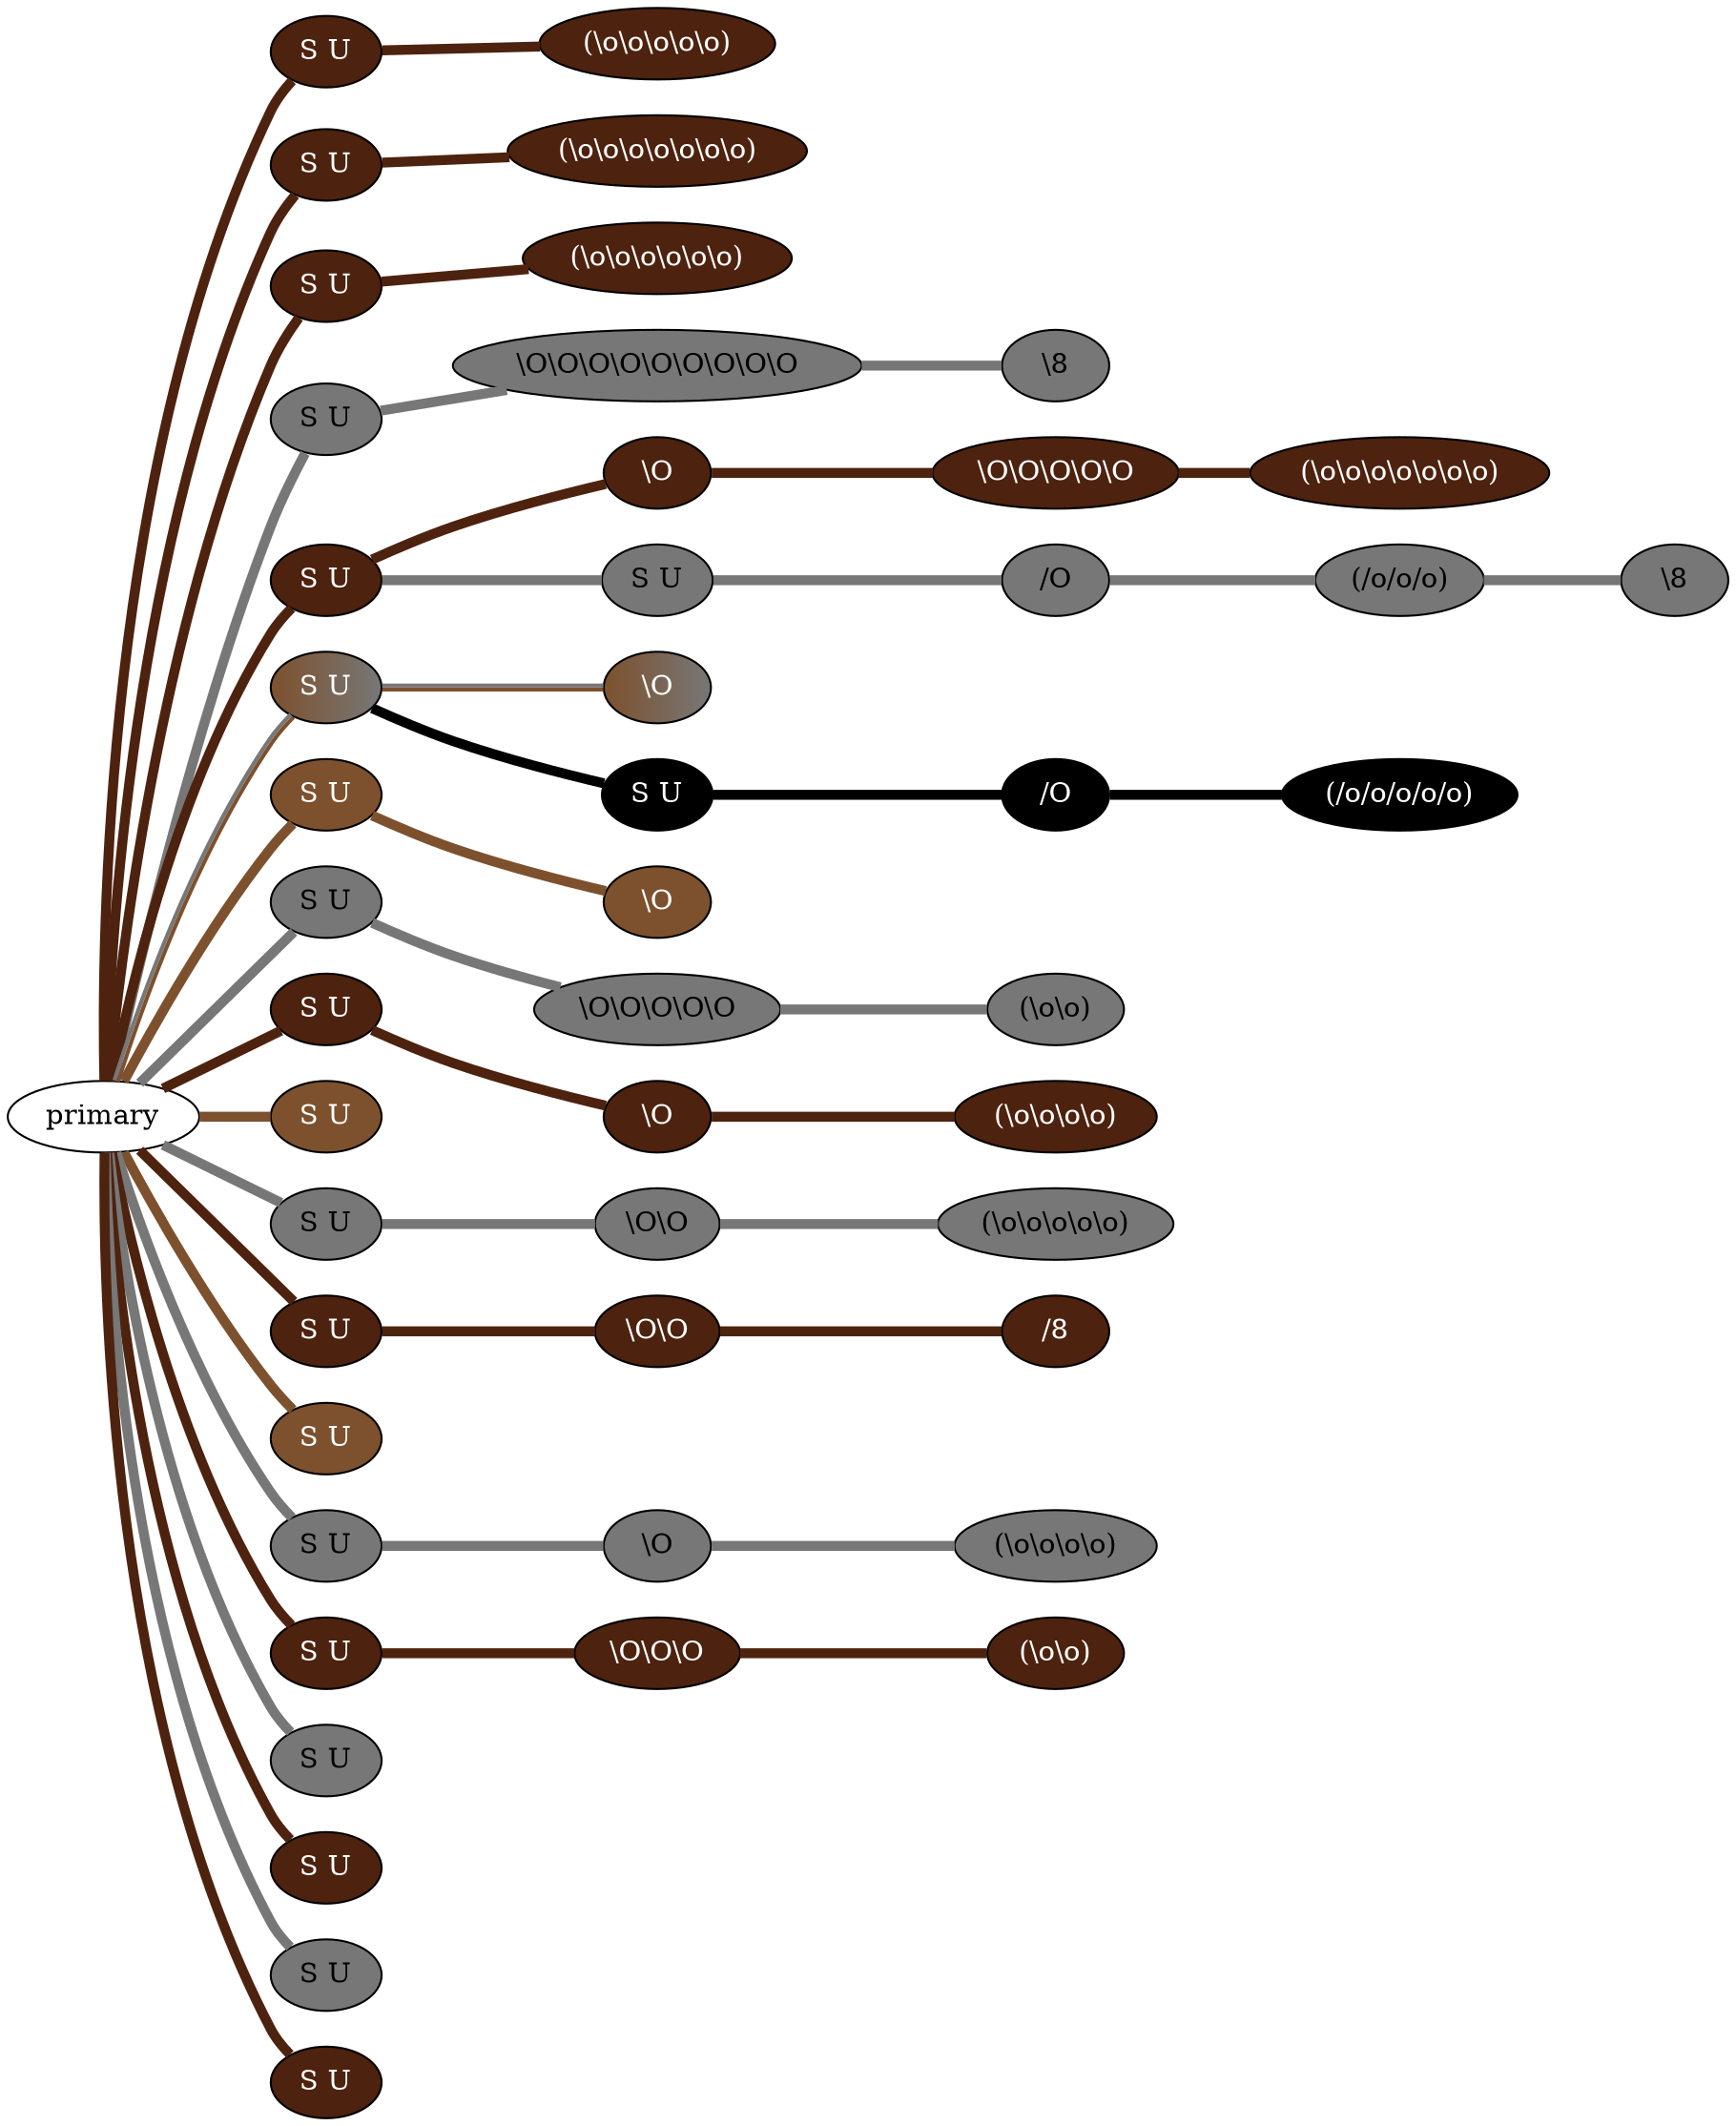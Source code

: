 graph {
 graph [rankdir=LR]
"1" [qtype="pendant_node", pendant_colors="#4D220E", pendant_ply="S", pendant_attach="U", pendant_length="52.0", label="S U", style=filled, fillcolor="#4D220E", fontcolor="#ffffff"]
"primary" -- "1" [qtype="pendant_link",penwidth=5,color="#4D220E"]
"1:0" [qtype="knot_node", knot_value="5", knot_type="L", knot_position="14.5", knot_spin="Z", label="(\\o\\o\\o\\o\\o)", style=filled, fillcolor="#4D220E" , fontcolor="#ffffff"]
"1" -- "1:0" [qtype="knot_link",penwidth=5,color="#4D220E"]
"2" [qtype="pendant_node", pendant_colors="#4D220E", pendant_ply="S", pendant_attach="U", pendant_length="47.0", label="S U", style=filled, fillcolor="#4D220E", fontcolor="#ffffff"]
"primary" -- "2" [qtype="pendant_link",penwidth=5,color="#4D220E"]
"2:0" [qtype="knot_node", knot_value="7", knot_type="L", knot_position="14.5", knot_spin="Z", label="(\\o\\o\\o\\o\\o\\o\\o)", style=filled, fillcolor="#4D220E" , fontcolor="#ffffff"]
"2" -- "2:0" [qtype="knot_link",penwidth=5,color="#4D220E"]
"3" [qtype="pendant_node", pendant_colors="#4D220E", pendant_ply="S", pendant_attach="U", pendant_length="52.0", label="S U", style=filled, fillcolor="#4D220E", fontcolor="#ffffff"]
"primary" -- "3" [qtype="pendant_link",penwidth=5,color="#4D220E"]
"3:0" [qtype="knot_node", knot_value="6", knot_type="L", knot_position="14.5", knot_spin="Z", label="(\\o\\o\\o\\o\\o\\o)", style=filled, fillcolor="#4D220E" , fontcolor="#ffffff"]
"3" -- "3:0" [qtype="knot_link",penwidth=5,color="#4D220E"]
"4" [qtype="pendant_node", pendant_colors="#777777", pendant_ply="S", pendant_attach="U", pendant_length="44.5", label="S U", style=filled, fillcolor="#777777", fontcolor="#000000"]
"primary" -- "4" [qtype="pendant_link",penwidth=5,color="#777777"]
"4:0" [qtype="knot_node", knot_value="9", knot_type="S", knot_position="6.0", knot_spin="Z", label="\\O\\O\\O\\O\\O\\O\\O\\O\\O", style=filled, fillcolor="#777777" , fontcolor="#000000"]
"4" -- "4:0" [qtype="knot_link",penwidth=5,color="#777777"]
"4:1" [qtype="knot_node", knot_value="1", knot_type="E", knot_position="27.0", knot_spin="Z", label="\\8", style=filled, fillcolor="#777777" , fontcolor="#000000"]
"4:0" -- "4:1" [qtype="knot_link",penwidth=5,color="#777777"]
"5" [qtype="pendant_node", pendant_colors="#4D220E", pendant_ply="S", pendant_attach="U", pendant_length="44.0", label="S U", style=filled, fillcolor="#4D220E", fontcolor="#ffffff"]
"primary" -- "5" [qtype="pendant_link",penwidth=5,color="#4D220E"]
"5:0" [qtype="knot_node", knot_value="1", knot_type="S", knot_position="2.5", knot_spin="Z", label="\\O", style=filled, fillcolor="#4D220E" , fontcolor="#ffffff"]
"5" -- "5:0" [qtype="knot_link",penwidth=5,color="#4D220E"]
"5:1" [qtype="knot_node", knot_value="5", knot_type="S", knot_position="6.0", knot_spin="Z", label="\\O\\O\\O\\O\\O", style=filled, fillcolor="#4D220E" , fontcolor="#ffffff"]
"5:0" -- "5:1" [qtype="knot_link",penwidth=5,color="#4D220E"]
"5:2" [qtype="knot_node", knot_value="7", knot_type="L", knot_position="14.5", knot_spin="Z", label="(\\o\\o\\o\\o\\o\\o\\o)", style=filled, fillcolor="#4D220E" , fontcolor="#ffffff"]
"5:1" -- "5:2" [qtype="knot_link",penwidth=5,color="#4D220E"]
"5s1" [qtype="pendant_node", pendant_colors="#777777", pendant_ply="S", pendant_attach="U", pendant_length="41.0", label="S U", style=filled, fillcolor="#777777", fontcolor="#000000"]
"5" -- "5s1" [qtype="pendant_link",penwidth=5,color="#777777"]
"5s1:0" [qtype="knot_node", knot_value="1", knot_type="S", knot_position="4.0", knot_spin="S", label="/O", style=filled, fillcolor="#777777" , fontcolor="#000000"]
"5s1" -- "5s1:0" [qtype="knot_link",penwidth=5,color="#777777"]
"5s1:1" [qtype="knot_node", knot_value="3", knot_type="L", knot_position="12.5", knot_spin="S", label="(/o/o/o)", style=filled, fillcolor="#777777" , fontcolor="#000000"]
"5s1:0" -- "5s1:1" [qtype="knot_link",penwidth=5,color="#777777"]
"5s1:2" [qtype="knot_node", knot_value="1", knot_type="E", knot_position="25.0", knot_spin="Z", label="\\8", style=filled, fillcolor="#777777" , fontcolor="#000000"]
"5s1:1" -- "5s1:2" [qtype="knot_link",penwidth=5,color="#777777"]
"6" [qtype="pendant_node", pendant_colors="#7D512D:#777777", pendant_ply="S", pendant_attach="U", pendant_length="57.5", label="S U", style=filled, fillcolor="#7D512D:#777777", fontcolor="#ffffff"]
"primary" -- "6" [qtype="pendant_link",penwidth=2,color="#7D512D:#777777"]
"6:0" [qtype="knot_node", knot_value="1", knot_type="S", knot_position="6.0", knot_spin="Z", label="\\O", style=filled, fillcolor="#7D512D:#777777" , fontcolor="#ffffff"]
"6" -- "6:0" [qtype="knot_link",penwidth=2,color="#7D512D:#777777"]
"6s1" [qtype="pendant_node", pendant_colors="#000000", pendant_ply="S", pendant_attach="U", pendant_length="38.0", label="S U", style=filled, fillcolor="#000000", fontcolor="#ffffff"]
"6" -- "6s1" [qtype="pendant_link",penwidth=5,color="#000000"]
"6s1:0" [qtype="knot_node", knot_value="1", knot_type="S", knot_position="4.0", knot_spin="S", label="/O", style=filled, fillcolor="#000000" , fontcolor="#ffffff"]
"6s1" -- "6s1:0" [qtype="knot_link",penwidth=5,color="#000000"]
"6s1:1" [qtype="knot_node", knot_value="5", knot_type="L", knot_position="14.0", knot_spin="S", label="(/o/o/o/o/o)", style=filled, fillcolor="#000000" , fontcolor="#ffffff"]
"6s1:0" -- "6s1:1" [qtype="knot_link",penwidth=5,color="#000000"]
"7" [qtype="pendant_node", pendant_colors="#7D512D", pendant_ply="S", pendant_attach="U", pendant_length="57.5", label="S U", style=filled, fillcolor="#7D512D", fontcolor="#ffffff"]
"primary" -- "7" [qtype="pendant_link",penwidth=5,color="#7D512D"]
"7:0" [qtype="knot_node", knot_value="1", knot_type="S", knot_position="5.5", knot_spin="Z", label="\\O", style=filled, fillcolor="#7D512D" , fontcolor="#ffffff"]
"7" -- "7:0" [qtype="knot_link",penwidth=5,color="#7D512D"]
"8" [qtype="pendant_node", pendant_colors="#777777", pendant_ply="S", pendant_attach="U", pendant_length="49.0", label="S U", style=filled, fillcolor="#777777", fontcolor="#000000"]
"primary" -- "8" [qtype="pendant_link",penwidth=5,color="#777777"]
"8:0" [qtype="knot_node", knot_value="5", knot_type="S", knot_position="6.5", knot_spin="Z", label="\\O\\O\\O\\O\\O", style=filled, fillcolor="#777777" , fontcolor="#000000"]
"8" -- "8:0" [qtype="knot_link",penwidth=5,color="#777777"]
"8:1" [qtype="knot_node", knot_value="2", knot_type="L", knot_position="15.0", knot_spin="Z", label="(\\o\\o)", style=filled, fillcolor="#777777" , fontcolor="#000000"]
"8:0" -- "8:1" [qtype="knot_link",penwidth=5,color="#777777"]
"9" [qtype="pendant_node", pendant_colors="#4D220E", pendant_ply="S", pendant_attach="U", pendant_length="51.0", label="S U", style=filled, fillcolor="#4D220E", fontcolor="#ffffff"]
"primary" -- "9" [qtype="pendant_link",penwidth=5,color="#4D220E"]
"9:0" [qtype="knot_node", knot_value="1", knot_type="S", knot_position="3.0", knot_spin="Z", label="\\O", style=filled, fillcolor="#4D220E" , fontcolor="#ffffff"]
"9" -- "9:0" [qtype="knot_link",penwidth=5,color="#4D220E"]
"9:1" [qtype="knot_node", knot_value="4", knot_type="L", knot_position="15.0", knot_spin="Z", label="(\\o\\o\\o\\o)", style=filled, fillcolor="#4D220E" , fontcolor="#ffffff"]
"9:0" -- "9:1" [qtype="knot_link",penwidth=5,color="#4D220E"]
"10" [qtype="pendant_node", pendant_colors="#7D512D", pendant_ply="S", pendant_attach="U", pendant_length="57.5", label="S U", style=filled, fillcolor="#7D512D", fontcolor="#ffffff"]
"primary" -- "10" [qtype="pendant_link",penwidth=5,color="#7D512D"]
"11" [qtype="pendant_node", pendant_colors="#777777", pendant_ply="S", pendant_attach="U", pendant_length="50.0", label="S U", style=filled, fillcolor="#777777", fontcolor="#000000"]
"primary" -- "11" [qtype="pendant_link",penwidth=5,color="#777777"]
"11:0" [qtype="knot_node", knot_value="2", knot_type="S", knot_position="6.0", knot_spin="Z", label="\\O\\O", style=filled, fillcolor="#777777" , fontcolor="#000000"]
"11" -- "11:0" [qtype="knot_link",penwidth=5,color="#777777"]
"11:1" [qtype="knot_node", knot_value="5", knot_type="L", knot_position="13.0", knot_spin="Z", label="(\\o\\o\\o\\o\\o)", style=filled, fillcolor="#777777" , fontcolor="#000000"]
"11:0" -- "11:1" [qtype="knot_link",penwidth=5,color="#777777"]
"12" [qtype="pendant_node", pendant_colors="#4D220E", pendant_ply="S", pendant_attach="U", pendant_length="55.5", label="S U", style=filled, fillcolor="#4D220E", fontcolor="#ffffff"]
"primary" -- "12" [qtype="pendant_link",penwidth=5,color="#4D220E"]
"12:0" [qtype="knot_node", knot_value="2", knot_type="S", knot_position="6.5", knot_spin="Z", label="\\O\\O", style=filled, fillcolor="#4D220E" , fontcolor="#ffffff"]
"12" -- "12:0" [qtype="knot_link",penwidth=5,color="#4D220E"]
"12:1" [qtype="knot_node", knot_value="1", knot_type="E", knot_position="14.0", knot_spin="S", label="/8", style=filled, fillcolor="#4D220E" , fontcolor="#ffffff"]
"12:0" -- "12:1" [qtype="knot_link",penwidth=5,color="#4D220E"]
"13" [qtype="pendant_node", pendant_colors="#7D512D", pendant_ply="S", pendant_attach="U", pendant_length="58.5", label="S U", style=filled, fillcolor="#7D512D", fontcolor="#ffffff"]
"primary" -- "13" [qtype="pendant_link",penwidth=5,color="#7D512D"]
"14" [qtype="pendant_node", pendant_colors="#777777", pendant_ply="S", pendant_attach="U", pendant_length="51.0", label="S U", style=filled, fillcolor="#777777", fontcolor="#000000"]
"primary" -- "14" [qtype="pendant_link",penwidth=5,color="#777777"]
"14:0" [qtype="knot_node", knot_value="1", knot_type="S", knot_position="6.0", knot_spin="Z", label="\\O", style=filled, fillcolor="#777777" , fontcolor="#000000"]
"14" -- "14:0" [qtype="knot_link",penwidth=5,color="#777777"]
"14:1" [qtype="knot_node", knot_value="4", knot_type="L", knot_position="14.5", knot_spin="Z", label="(\\o\\o\\o\\o)", style=filled, fillcolor="#777777" , fontcolor="#000000"]
"14:0" -- "14:1" [qtype="knot_link",penwidth=5,color="#777777"]
"15" [qtype="pendant_node", pendant_colors="#4D220E", pendant_ply="S", pendant_attach="U", pendant_length="67.5", label="S U", style=filled, fillcolor="#4D220E", fontcolor="#ffffff"]
"primary" -- "15" [qtype="pendant_link",penwidth=5,color="#4D220E"]
"15:0" [qtype="knot_node", knot_value="3", knot_type="S", knot_position="7.0", knot_spin="Z", label="\\O\\O\\O", style=filled, fillcolor="#4D220E" , fontcolor="#ffffff"]
"15" -- "15:0" [qtype="knot_link",penwidth=5,color="#4D220E"]
"15:1" [qtype="knot_node", knot_value="2", knot_type="L", knot_position="13.0", knot_spin="Z", label="(\\o\\o)", style=filled, fillcolor="#4D220E" , fontcolor="#ffffff"]
"15:0" -- "15:1" [qtype="knot_link",penwidth=5,color="#4D220E"]
"16" [qtype="pendant_node", pendant_colors="#777777", pendant_ply="S", pendant_attach="U", pendant_length="57.0", label="S U", style=filled, fillcolor="#777777", fontcolor="#000000"]
"primary" -- "16" [qtype="pendant_link",penwidth=5,color="#777777"]
"17" [qtype="pendant_node", pendant_colors="#4D220E", pendant_ply="S", pendant_attach="U", pendant_length="56.5", label="S U", style=filled, fillcolor="#4D220E", fontcolor="#ffffff"]
"primary" -- "17" [qtype="pendant_link",penwidth=5,color="#4D220E"]
"18" [qtype="pendant_node", pendant_colors="#777777", pendant_ply="S", pendant_attach="U", pendant_length="54.0", label="S U", style=filled, fillcolor="#777777", fontcolor="#000000"]
"primary" -- "18" [qtype="pendant_link",penwidth=5,color="#777777"]
"19" [qtype="pendant_node", pendant_colors="#4D220E", pendant_ply="S", pendant_attach="U", pendant_length="60.0", label="S U", style=filled, fillcolor="#4D220E", fontcolor="#ffffff"]
"primary" -- "19" [qtype="pendant_link",penwidth=5,color="#4D220E"]
}
